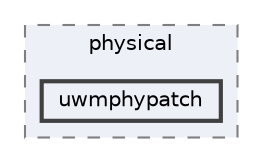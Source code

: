 digraph "uwmphypatch"
{
 // LATEX_PDF_SIZE
  bgcolor="transparent";
  edge [fontname=Helvetica,fontsize=10,labelfontname=Helvetica,labelfontsize=10];
  node [fontname=Helvetica,fontsize=10,shape=box,height=0.2,width=0.4];
  compound=true
  subgraph clusterdir_72e4c916a7f28a58468fd1f36d6e4463 {
    graph [ bgcolor="#edf0f7", pencolor="grey50", label="physical", fontname=Helvetica,fontsize=10 style="filled,dashed", URL="dir_72e4c916a7f28a58468fd1f36d6e4463.html",tooltip=""]
  dir_2d8463eb3adef0bd17b34660057100fb [label="uwmphypatch", fillcolor="#edf0f7", color="grey25", style="filled,bold", URL="dir_2d8463eb3adef0bd17b34660057100fb.html",tooltip=""];
  }
}
